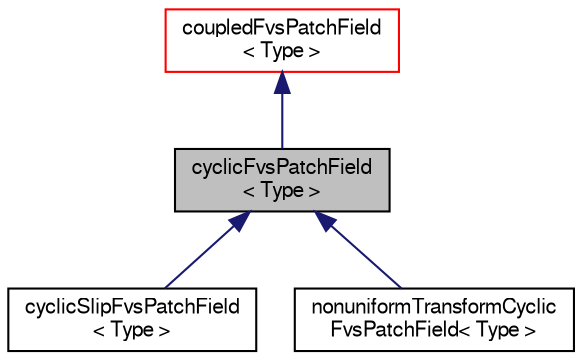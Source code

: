 digraph "cyclicFvsPatchField&lt; Type &gt;"
{
  bgcolor="transparent";
  edge [fontname="FreeSans",fontsize="10",labelfontname="FreeSans",labelfontsize="10"];
  node [fontname="FreeSans",fontsize="10",shape=record];
  Node0 [label="cyclicFvsPatchField\l\< Type \>",height=0.2,width=0.4,color="black", fillcolor="grey75", style="filled", fontcolor="black"];
  Node1 -> Node0 [dir="back",color="midnightblue",fontsize="10",style="solid",fontname="FreeSans"];
  Node1 [label="coupledFvsPatchField\l\< Type \>",height=0.2,width=0.4,color="red",URL="$a22370.html",tooltip="Foam::coupledFvsPatchField. "];
  Node0 -> Node10 [dir="back",color="midnightblue",fontsize="10",style="solid",fontname="FreeSans"];
  Node10 [label="cyclicSlipFvsPatchField\l\< Type \>",height=0.2,width=0.4,color="black",URL="$a22394.html",tooltip="Foam::cyclicSlipFvsPatchField. "];
  Node0 -> Node11 [dir="back",color="midnightblue",fontsize="10",style="solid",fontname="FreeSans"];
  Node11 [label="nonuniformTransformCyclic\lFvsPatchField\< Type \>",height=0.2,width=0.4,color="black",URL="$a22402.html",tooltip="Foam::nonuniformTransformCyclicFvsPatchField. "];
}
